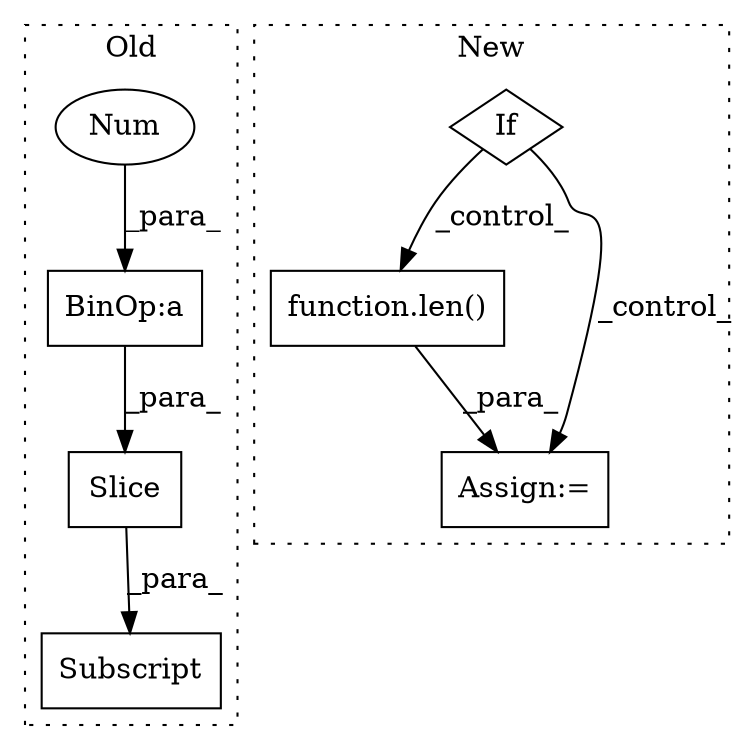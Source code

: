 digraph G {
subgraph cluster0 {
1 [label="Slice" a="80" s="10979" l="21" shape="box"];
3 [label="Subscript" a="63" s="10974,0" l="27,0" shape="box"];
4 [label="BinOp:a" a="82" s="10994" l="3" shape="box"];
5 [label="Num" a="76" s="10997" l="1" shape="ellipse"];
label = "Old";
style="dotted";
}
subgraph cluster1 {
2 [label="function.len()" a="75" s="11059,11073" l="4,1" shape="box"];
6 [label="Assign:=" a="68" s="11051" l="3" shape="box"];
7 [label="If" a="96" s="10944" l="3" shape="diamond"];
label = "New";
style="dotted";
}
1 -> 3 [label="_para_"];
2 -> 6 [label="_para_"];
4 -> 1 [label="_para_"];
5 -> 4 [label="_para_"];
7 -> 2 [label="_control_"];
7 -> 6 [label="_control_"];
}